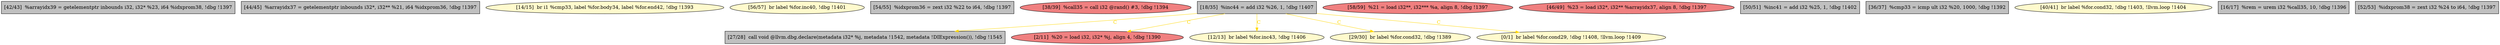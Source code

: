 
digraph G {


node4169 [fillcolor=grey,label="[42/43]  %arrayidx39 = getelementptr inbounds i32, i32* %23, i64 %idxprom38, !dbg !1397",shape=rectangle,style=filled ]
node4168 [fillcolor=grey,label="[44/45]  %arrayidx37 = getelementptr inbounds i32*, i32** %21, i64 %idxprom36, !dbg !1397",shape=rectangle,style=filled ]
node4156 [fillcolor=lemonchiffon,label="[14/15]  br i1 %cmp33, label %for.body34, label %for.end42, !dbg !1393",shape=ellipse,style=filled ]
node4167 [fillcolor=lemonchiffon,label="[56/57]  br label %for.inc40, !dbg !1401",shape=ellipse,style=filled ]
node4160 [fillcolor=grey,label="[54/55]  %idxprom36 = zext i32 %22 to i64, !dbg !1397",shape=rectangle,style=filled ]
node4153 [fillcolor=lightcoral,label="[38/39]  %call35 = call i32 @rand() #3, !dbg !1394",shape=ellipse,style=filled ]
node4151 [fillcolor=grey,label="[27/28]  call void @llvm.dbg.declare(metadata i32* %j, metadata !1542, metadata !DIExpression()), !dbg !1545",shape=rectangle,style=filled ]
node4166 [fillcolor=lightcoral,label="[58/59]  %21 = load i32**, i32*** %a, align 8, !dbg !1397",shape=ellipse,style=filled ]
node4154 [fillcolor=lightcoral,label="[46/49]  %23 = load i32*, i32** %arrayidx37, align 8, !dbg !1397",shape=ellipse,style=filled ]
node4162 [fillcolor=grey,label="[50/51]  %inc41 = add i32 %25, 1, !dbg !1402",shape=rectangle,style=filled ]
node4157 [fillcolor=lightcoral,label="[2/11]  %20 = load i32, i32* %j, align 4, !dbg !1390",shape=ellipse,style=filled ]
node4161 [fillcolor=grey,label="[36/37]  %cmp33 = icmp ult i32 %20, 1000, !dbg !1392",shape=rectangle,style=filled ]
node4155 [fillcolor=lemonchiffon,label="[12/13]  br label %for.inc43, !dbg !1406",shape=ellipse,style=filled ]
node4165 [fillcolor=lemonchiffon,label="[29/30]  br label %for.cond32, !dbg !1389",shape=ellipse,style=filled ]
node4152 [fillcolor=lemonchiffon,label="[40/41]  br label %for.cond32, !dbg !1403, !llvm.loop !1404",shape=ellipse,style=filled ]
node4158 [fillcolor=lemonchiffon,label="[0/1]  br label %for.cond29, !dbg !1408, !llvm.loop !1409",shape=ellipse,style=filled ]
node4163 [fillcolor=grey,label="[16/17]  %rem = urem i32 %call35, 10, !dbg !1396",shape=rectangle,style=filled ]
node4159 [fillcolor=grey,label="[52/53]  %idxprom38 = zext i32 %24 to i64, !dbg !1397",shape=rectangle,style=filled ]
node4164 [fillcolor=grey,label="[18/35]  %inc44 = add i32 %26, 1, !dbg !1407",shape=rectangle,style=filled ]

node4164->node4151 [style=solid,color=gold,label="C",penwidth=1.0,fontcolor=gold ]
node4164->node4165 [style=solid,color=gold,label="C",penwidth=1.0,fontcolor=gold ]
node4164->node4157 [style=solid,color=gold,label="C",penwidth=1.0,fontcolor=gold ]
node4164->node4158 [style=solid,color=gold,label="C",penwidth=1.0,fontcolor=gold ]
node4164->node4155 [style=solid,color=gold,label="C",penwidth=1.0,fontcolor=gold ]


}
